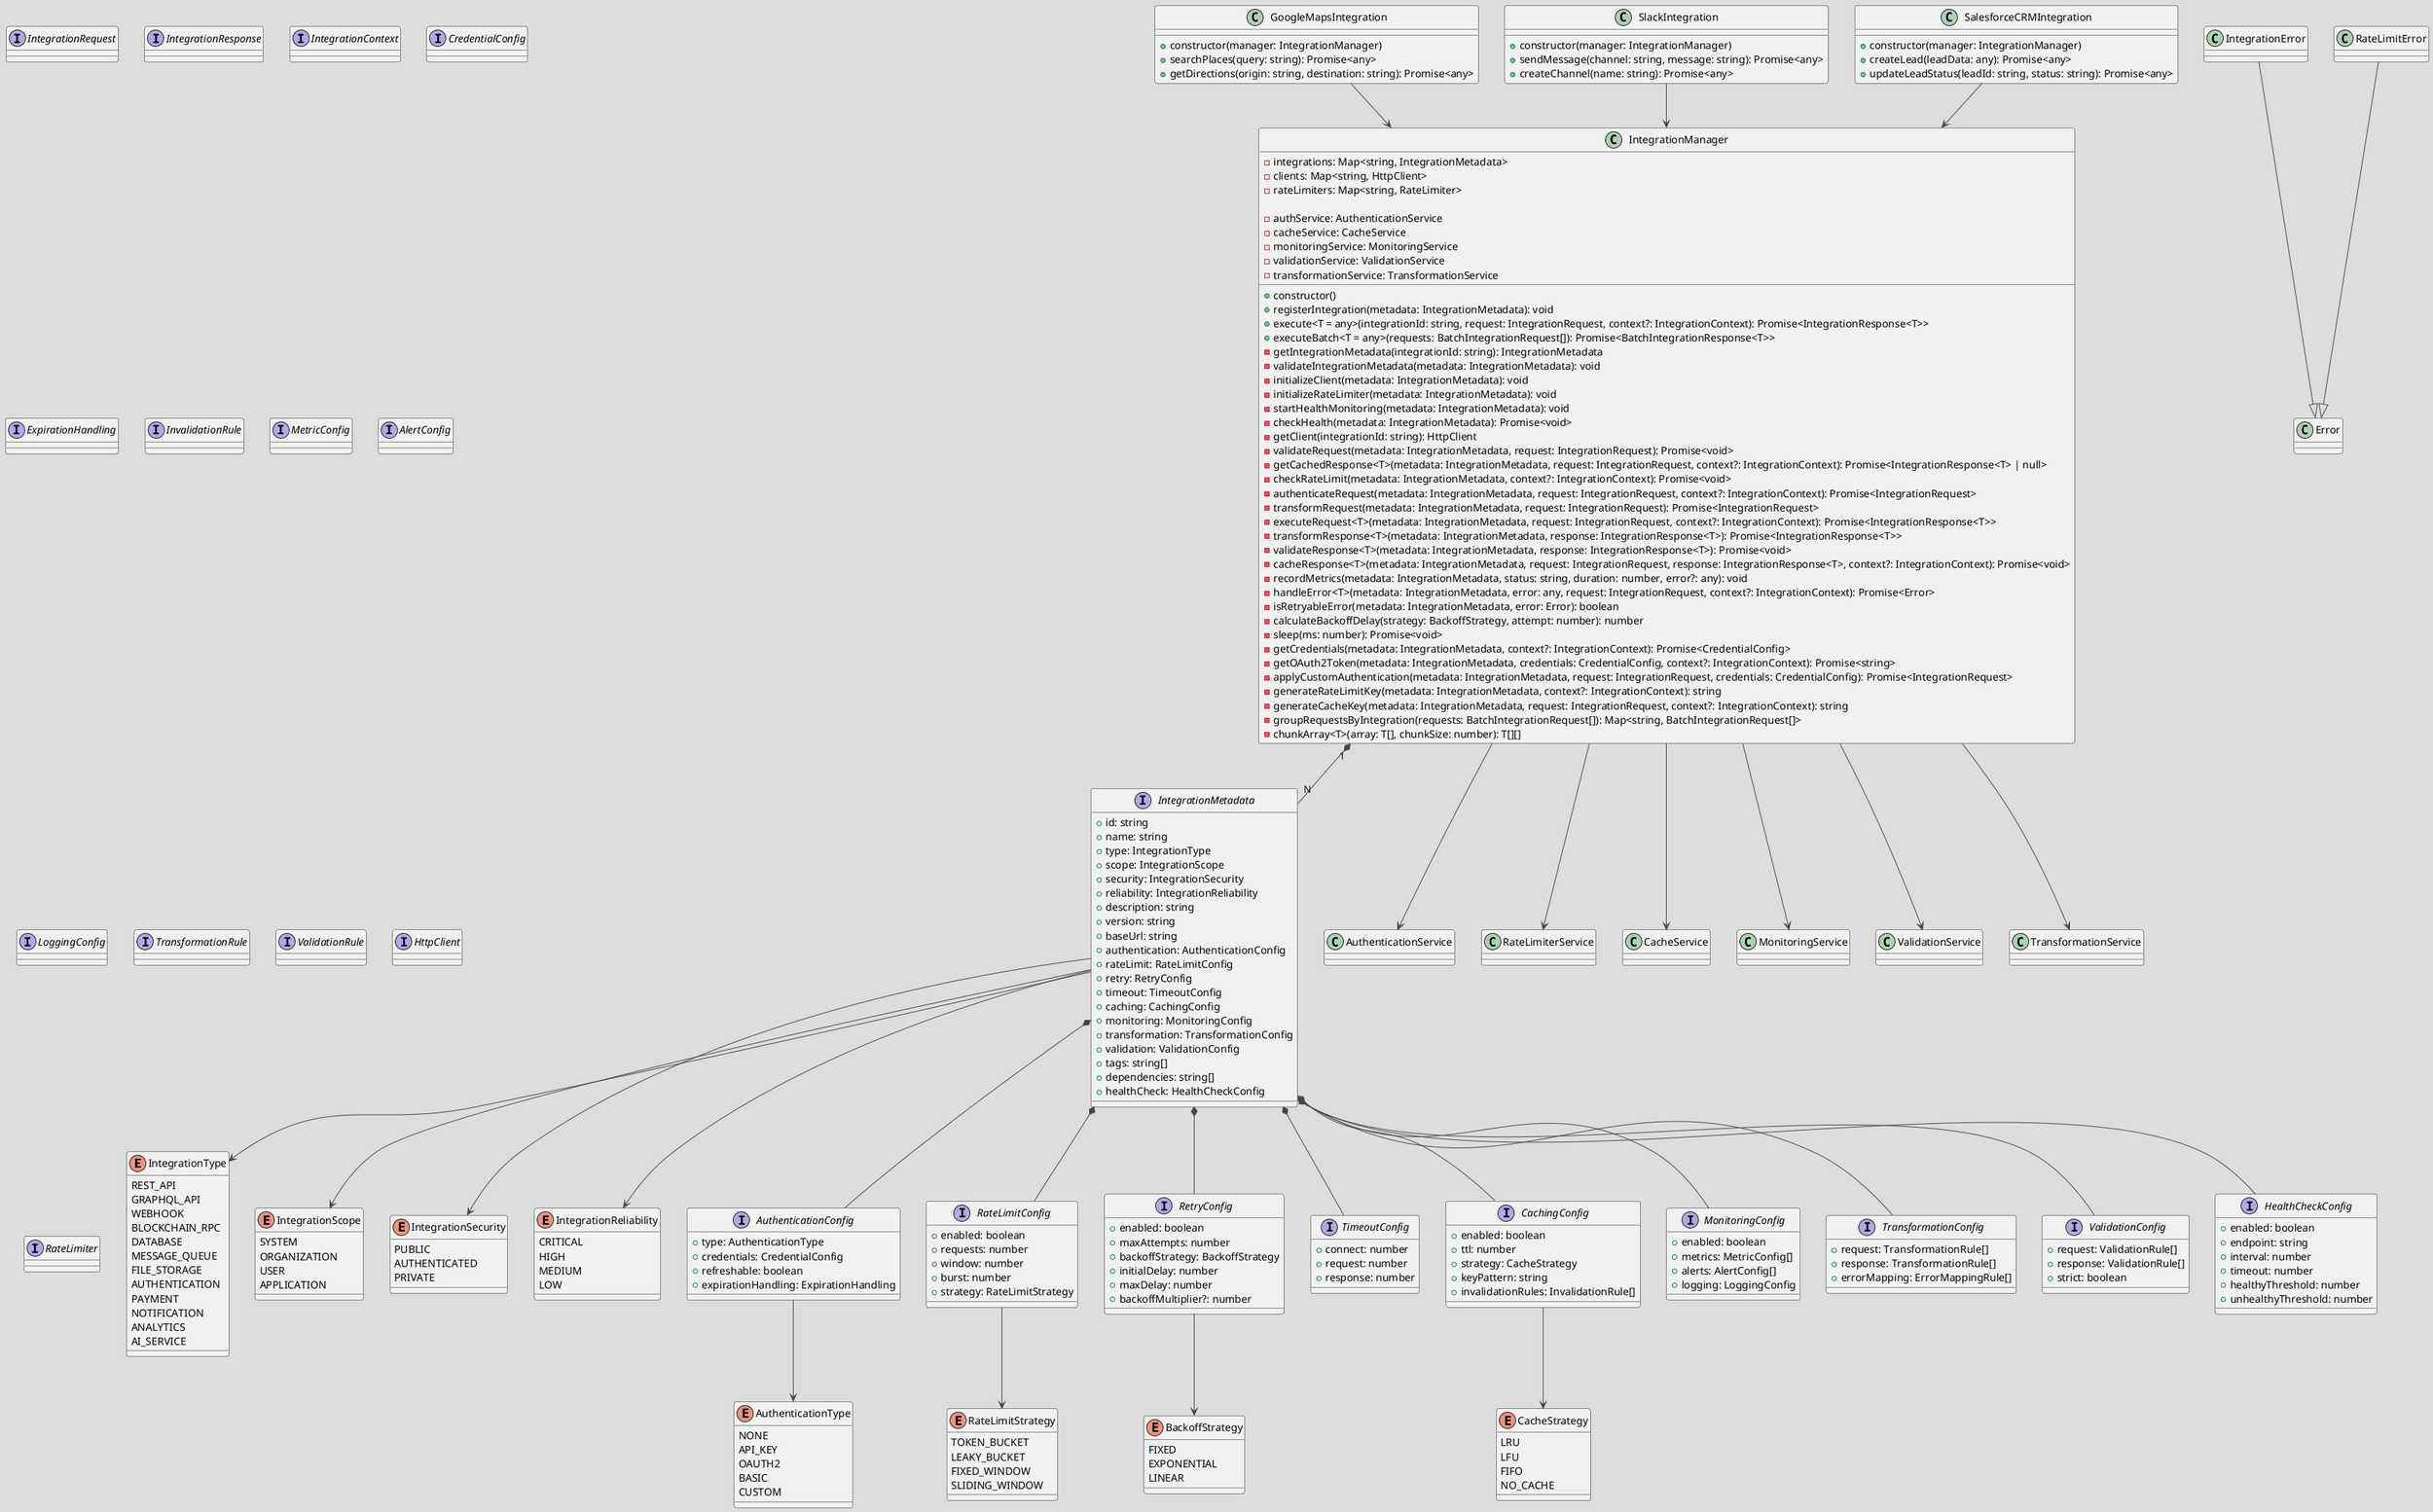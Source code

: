 @startuml
!theme toy

' Enums
enum IntegrationType {
    REST_API
    GRAPHQL_API
    WEBHOOK
    BLOCKCHAIN_RPC
    DATABASE
    MESSAGE_QUEUE
    FILE_STORAGE
    AUTHENTICATION
    PAYMENT
    NOTIFICATION
    ANALYTICS
    AI_SERVICE
}

enum IntegrationScope {
    SYSTEM
    ORGANIZATION
    USER
    APPLICATION
}

enum IntegrationSecurity {
    PUBLIC
    AUTHENTICATED
    PRIVATE
}

enum IntegrationReliability {
    CRITICAL
    HIGH
    MEDIUM
    LOW
}

enum AuthenticationType {
    NONE
    API_KEY
    OAUTH2
    BASIC
    CUSTOM
}

enum RateLimitStrategy {
    TOKEN_BUCKET
    LEAKY_BUCKET
    FIXED_WINDOW
    SLIDING_WINDOW
}

enum BackoffStrategy {
    FIXED
    EXPONENTIAL
    LINEAR
}

enum CacheStrategy {
    LRU
    LFU
    FIFO
    NO_CACHE
}

' Interfaces/Types
interface IntegrationMetadata {
    +id: string
    +name: string
    +type: IntegrationType
    +scope: IntegrationScope
    +security: IntegrationSecurity
    +reliability: IntegrationReliability
    +description: string
    +version: string
    +baseUrl: string
    +authentication: AuthenticationConfig
    +rateLimit: RateLimitConfig
    +retry: RetryConfig
    +timeout: TimeoutConfig
    +caching: CachingConfig
    +monitoring: MonitoringConfig
    +transformation: TransformationConfig
    +validation: ValidationConfig
    +tags: string[]
    +dependencies: string[]
    +healthCheck: HealthCheckConfig
}

interface AuthenticationConfig {
    +type: AuthenticationType
    +credentials: CredentialConfig
    +refreshable: boolean
    +expirationHandling: ExpirationHandling
}

interface RateLimitConfig {
    +enabled: boolean
    +requests: number
    +window: number
    +burst: number
    +strategy: RateLimitStrategy
}

interface RetryConfig {
    +enabled: boolean
    +maxAttempts: number
    +backoffStrategy: BackoffStrategy
    +initialDelay: number
    +maxDelay: number
    +backoffMultiplier?: number
}

interface TimeoutConfig {
    +connect: number
    +request: number
    +response: number
}

interface CachingConfig {
    +enabled: boolean
    +ttl: number
    +strategy: CacheStrategy
    +keyPattern: string
    +invalidationRules: InvalidationRule[]
}

interface MonitoringConfig {
    +enabled: boolean
    +metrics: MetricConfig[]
    +alerts: AlertConfig[]
    +logging: LoggingConfig
}

interface TransformationConfig {
    +request: TransformationRule[]
    +response: TransformationRule[]
    +errorMapping: ErrorMappingRule[]
}

interface ValidationConfig {
    +request: ValidationRule[]
    +response: ValidationRule[]
    +strict: boolean
}

interface HealthCheckConfig {
    +enabled: boolean
    +endpoint: string
    +interval: number
    +timeout: number
    +healthyThreshold: number
    +unhealthyThreshold: number
}

interface IntegrationRequest
interface IntegrationResponse
interface IntegrationContext
interface CredentialConfig
interface ExpirationHandling
interface InvalidationRule
interface MetricConfig
interface AlertConfig
interface LoggingConfig
interface TransformationRule
interface ValidationRule
interface HttpClient
interface RateLimiter
interface GoogleMapsIntegration
interface SlackIntegration
interface SalesforceCRMIntegration

class AuthenticationService
class RateLimiterService
class CacheService
class MonitoringService
class ValidationService
class TransformationService
class IntegrationError
class RateLimitError

' IntegrationManager Class
class IntegrationManager {
    -integrations: Map<string, IntegrationMetadata>
    -clients: Map<string, HttpClient>
    -rateLimiters: Map<string, RateLimiter>
    
    -authService: AuthenticationService
    -cacheService: CacheService
    -monitoringService: MonitoringService
    -validationService: ValidationService
    -transformationService: TransformationService

    +constructor()
    +registerIntegration(metadata: IntegrationMetadata): void
    +execute<T = any>(integrationId: string, request: IntegrationRequest, context?: IntegrationContext): Promise<IntegrationResponse<T>>
    +executeBatch<T = any>(requests: BatchIntegrationRequest[]): Promise<BatchIntegrationResponse<T>>
    -getIntegrationMetadata(integrationId: string): IntegrationMetadata
    -validateIntegrationMetadata(metadata: IntegrationMetadata): void
    -initializeClient(metadata: IntegrationMetadata): void
    -initializeRateLimiter(metadata: IntegrationMetadata): void
    -startHealthMonitoring(metadata: IntegrationMetadata): void
    -checkHealth(metadata: IntegrationMetadata): Promise<void>
    -getClient(integrationId: string): HttpClient
    -validateRequest(metadata: IntegrationMetadata, request: IntegrationRequest): Promise<void>
    -getCachedResponse<T>(metadata: IntegrationMetadata, request: IntegrationRequest, context?: IntegrationContext): Promise<IntegrationResponse<T> | null>
    -checkRateLimit(metadata: IntegrationMetadata, context?: IntegrationContext): Promise<void>
    -authenticateRequest(metadata: IntegrationMetadata, request: IntegrationRequest, context?: IntegrationContext): Promise<IntegrationRequest>
    -transformRequest(metadata: IntegrationMetadata, request: IntegrationRequest): Promise<IntegrationRequest>
    -executeRequest<T>(metadata: IntegrationMetadata, request: IntegrationRequest, context?: IntegrationContext): Promise<IntegrationResponse<T>>
    -transformResponse<T>(metadata: IntegrationMetadata, response: IntegrationResponse<T>): Promise<IntegrationResponse<T>>
    -validateResponse<T>(metadata: IntegrationMetadata, response: IntegrationResponse<T>): Promise<void>
    -cacheResponse<T>(metadata: IntegrationMetadata, request: IntegrationRequest, response: IntegrationResponse<T>, context?: IntegrationContext): Promise<void>
    -recordMetrics(metadata: IntegrationMetadata, status: string, duration: number, error?: any): void
    -handleError<T>(metadata: IntegrationMetadata, error: any, request: IntegrationRequest, context?: IntegrationContext): Promise<Error>
    -isRetryableError(metadata: IntegrationMetadata, error: Error): boolean
    -calculateBackoffDelay(strategy: BackoffStrategy, attempt: number): number
    -sleep(ms: number): Promise<void>
    -getCredentials(metadata: IntegrationMetadata, context?: IntegrationContext): Promise<CredentialConfig>
    -getOAuth2Token(metadata: IntegrationMetadata, credentials: CredentialConfig, context?: IntegrationContext): Promise<string>
    -applyCustomAuthentication(metadata: IntegrationMetadata, request: IntegrationRequest, credentials: CredentialConfig): Promise<IntegrationRequest>
    -generateRateLimitKey(metadata: IntegrationMetadata, context?: IntegrationContext): string
    -generateCacheKey(metadata: IntegrationMetadata, request: IntegrationRequest, context?: IntegrationContext): string
    -groupRequestsByIntegration(requests: BatchIntegrationRequest[]): Map<string, BatchIntegrationRequest[]>
    -chunkArray<T>(array: T[], chunkSize: number): T[][]
}

' Concrete Integrations
class GoogleMapsIntegration {
    +constructor(manager: IntegrationManager)
    +searchPlaces(query: string): Promise<any>
    +getDirections(origin: string, destination: string): Promise<any>
}

class SlackIntegration {
    +constructor(manager: IntegrationManager)
    +sendMessage(channel: string, message: string): Promise<any>
    +createChannel(name: string): Promise<any>
}

class SalesforceCRMIntegration {
    +constructor(manager: IntegrationManager)
    +createLead(leadData: any): Promise<any>
    +updateLeadStatus(leadId: string, status: string): Promise<any>
}


' Relationships

IntegrationManager "1" *-- "N" IntegrationMetadata
IntegrationManager --> AuthenticationService
IntegrationManager --> RateLimiterService
IntegrationManager --> CacheService
IntegrationManager --> MonitoringService
IntegrationManager --> ValidationService
IntegrationManager --> TransformationService

IntegrationMetadata --> IntegrationType
IntegrationMetadata --> IntegrationScope
IntegrationMetadata --> IntegrationSecurity
IntegrationMetadata --> IntegrationReliability
IntegrationMetadata *-- AuthenticationConfig
IntegrationMetadata *-- RateLimitConfig
IntegrationMetadata *-- RetryConfig
IntegrationMetadata *-- TimeoutConfig
IntegrationMetadata *-- CachingConfig
IntegrationMetadata *-- MonitoringConfig
IntegrationMetadata *-- TransformationConfig
IntegrationMetadata *-- ValidationConfig
IntegrationMetadata *-- HealthCheckConfig

AuthenticationConfig --> AuthenticationType
RateLimitConfig --> RateLimitStrategy
RetryConfig --> BackoffStrategy
CachingConfig --> CacheStrategy

GoogleMapsIntegration --> IntegrationManager
SlackIntegration --> IntegrationManager
SalesforceCRMIntegration --> IntegrationManager

IntegrationError --|> Error
RateLimitError --|> Error

@enduml